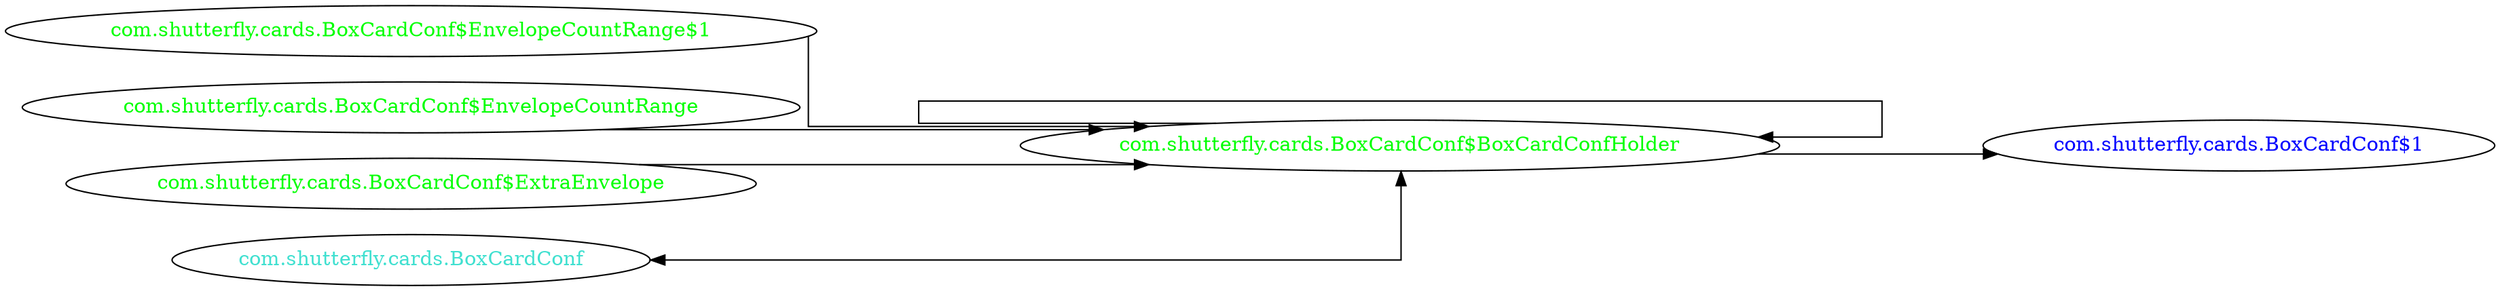 digraph dependencyGraph {
 concentrate=true;
 ranksep="2.0";
 rankdir="LR"; 
 splines="ortho";
"com.shutterfly.cards.BoxCardConf$BoxCardConfHolder" [fontcolor="red"];
"com.shutterfly.cards.BoxCardConf$1" [ fontcolor="blue" ];
"com.shutterfly.cards.BoxCardConf$BoxCardConfHolder"->"com.shutterfly.cards.BoxCardConf$1";
"com.shutterfly.cards.BoxCardConf$BoxCardConfHolder" [ fontcolor="green" ];
"com.shutterfly.cards.BoxCardConf$BoxCardConfHolder"->"com.shutterfly.cards.BoxCardConf$BoxCardConfHolder";
"com.shutterfly.cards.BoxCardConf$EnvelopeCountRange$1" [ fontcolor="green" ];
"com.shutterfly.cards.BoxCardConf$EnvelopeCountRange$1"->"com.shutterfly.cards.BoxCardConf$BoxCardConfHolder";
"com.shutterfly.cards.BoxCardConf$EnvelopeCountRange" [ fontcolor="green" ];
"com.shutterfly.cards.BoxCardConf$EnvelopeCountRange"->"com.shutterfly.cards.BoxCardConf$BoxCardConfHolder";
"com.shutterfly.cards.BoxCardConf$ExtraEnvelope" [ fontcolor="green" ];
"com.shutterfly.cards.BoxCardConf$ExtraEnvelope"->"com.shutterfly.cards.BoxCardConf$BoxCardConfHolder";
"com.shutterfly.cards.BoxCardConf" [ fontcolor="turquoise" ];
"com.shutterfly.cards.BoxCardConf"->"com.shutterfly.cards.BoxCardConf$BoxCardConfHolder" [dir=both];
}